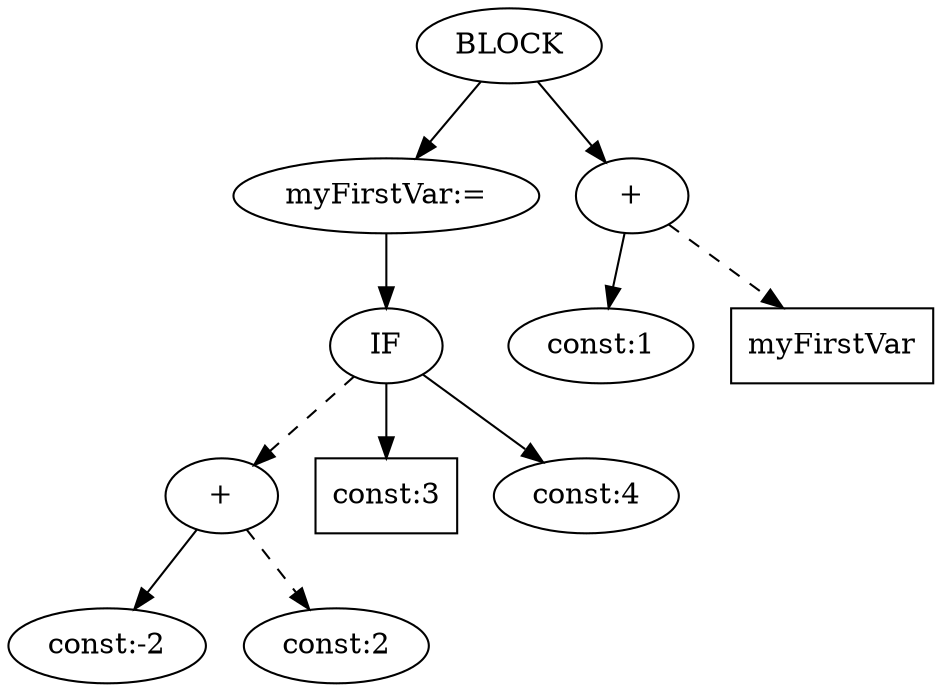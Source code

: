 digraph G{
10[label="BLOCK"];
10->6
6[label="myFirstVar:="];
6->5
5[label="IF"];
5->2[style=dashed];
5->3;
5->4;
3[shape="box"];
2[label="+"];
2->0;
2->1[style="dashed"];
0[label="const:-2"];
1[label="const:2"];
3[label="const:3"];
4[label="const:4"];
10->9
9[label="+"];
9->7;
9->8[style="dashed"];
7[label="const:1"];
8[label="myFirstVar",shape=box];
}
